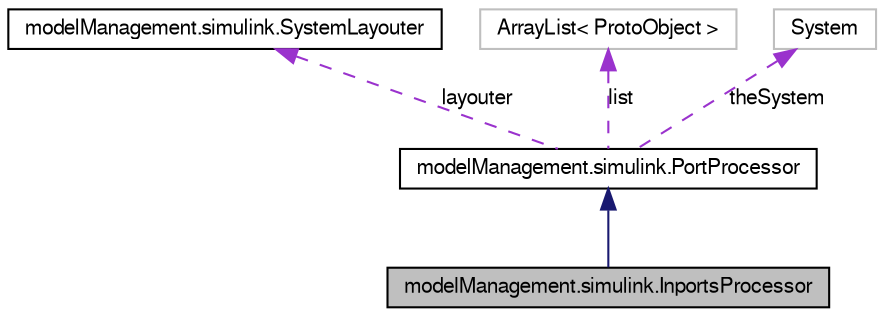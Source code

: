 digraph G
{
  edge [fontname="FreeSans",fontsize="10",labelfontname="FreeSans",labelfontsize="10"];
  node [fontname="FreeSans",fontsize="10",shape=record];
  Node1 [label="modelManagement.simulink.InportsProcessor",height=0.2,width=0.4,color="black", fillcolor="grey75", style="filled" fontcolor="black"];
  Node2 -> Node1 [dir=back,color="midnightblue",fontsize="10",style="solid",fontname="FreeSans"];
  Node2 [label="modelManagement.simulink.PortProcessor",height=0.2,width=0.4,color="black", fillcolor="white", style="filled",URL="$classmodel_management_1_1simulink_1_1_port_processor.html"];
  Node3 -> Node2 [dir=back,color="darkorchid3",fontsize="10",style="dashed",label="layouter",fontname="FreeSans"];
  Node3 [label="modelManagement.simulink.SystemLayouter",height=0.2,width=0.4,color="black", fillcolor="white", style="filled",URL="$classmodel_management_1_1simulink_1_1_system_layouter.html"];
  Node4 -> Node2 [dir=back,color="darkorchid3",fontsize="10",style="dashed",label="list",fontname="FreeSans"];
  Node4 [label="ArrayList\< ProtoObject \>",height=0.2,width=0.4,color="grey75", fillcolor="white", style="filled"];
  Node5 -> Node2 [dir=back,color="darkorchid3",fontsize="10",style="dashed",label="theSystem",fontname="FreeSans"];
  Node5 [label="System",height=0.2,width=0.4,color="grey75", fillcolor="white", style="filled"];
}
